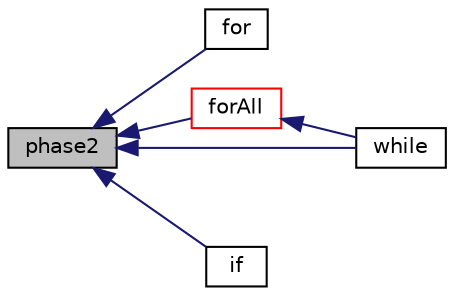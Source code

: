 digraph "phase2"
{
  bgcolor="transparent";
  edge [fontname="Helvetica",fontsize="10",labelfontname="Helvetica",labelfontsize="10"];
  node [fontname="Helvetica",fontsize="10",shape=record];
  rankdir="LR";
  Node6 [label="phase2",height=0.2,width=0.4,color="black", fillcolor="grey75", style="filled", fontcolor="black"];
  Node6 -> Node7 [dir="back",color="midnightblue",fontsize="10",style="solid",fontname="Helvetica"];
  Node7 [label="for",height=0.2,width=0.4,color="black",URL="$a04062.html#a9c0619e2525acde2954c2e5ab6925d26"];
  Node6 -> Node8 [dir="back",color="midnightblue",fontsize="10",style="solid",fontname="Helvetica"];
  Node8 [label="forAll",height=0.2,width=0.4,color="red",URL="$a01697.html#a661071c857206cff08f25e78275fc863"];
  Node8 -> Node70 [dir="back",color="midnightblue",fontsize="10",style="solid",fontname="Helvetica"];
  Node70 [label="while",height=0.2,width=0.4,color="black",URL="$a00872.html#a0b9d5d8b1ecc0bf63b4c35f41598a500"];
  Node6 -> Node90 [dir="back",color="midnightblue",fontsize="10",style="solid",fontname="Helvetica"];
  Node90 [label="if",height=0.2,width=0.4,color="black",URL="$a03420.html#aa3675bdd45391160e6c24ac892c9ca61"];
  Node6 -> Node70 [dir="back",color="midnightblue",fontsize="10",style="solid",fontname="Helvetica"];
}

